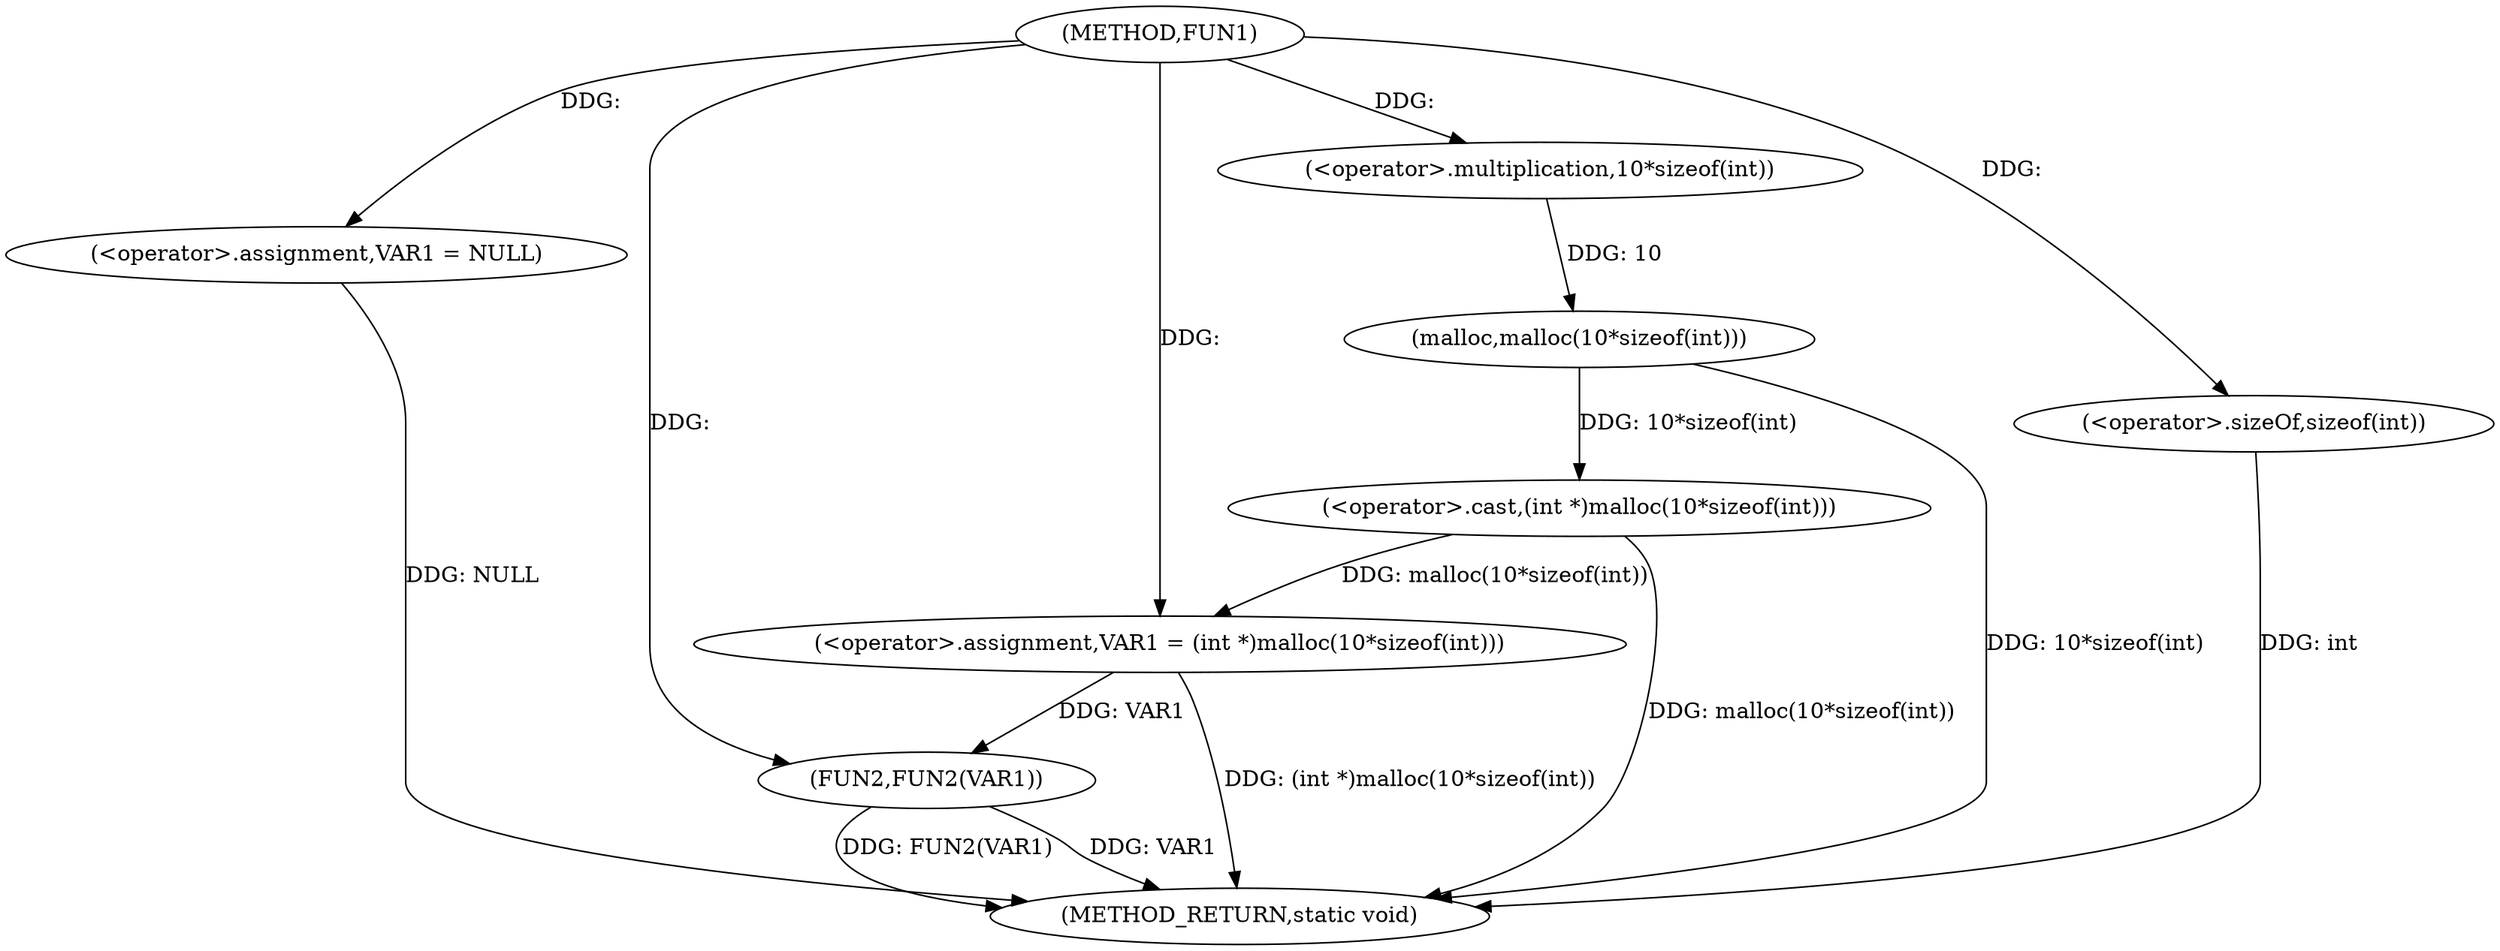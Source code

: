 digraph FUN1 {  
"1000100" [label = "(METHOD,FUN1)" ]
"1000117" [label = "(METHOD_RETURN,static void)" ]
"1000103" [label = "(<operator>.assignment,VAR1 = NULL)" ]
"1000106" [label = "(<operator>.assignment,VAR1 = (int *)malloc(10*sizeof(int)))" ]
"1000108" [label = "(<operator>.cast,(int *)malloc(10*sizeof(int)))" ]
"1000110" [label = "(malloc,malloc(10*sizeof(int)))" ]
"1000111" [label = "(<operator>.multiplication,10*sizeof(int))" ]
"1000113" [label = "(<operator>.sizeOf,sizeof(int))" ]
"1000115" [label = "(FUN2,FUN2(VAR1))" ]
  "1000106" -> "1000117"  [ label = "DDG: (int *)malloc(10*sizeof(int))"] 
  "1000103" -> "1000117"  [ label = "DDG: NULL"] 
  "1000113" -> "1000117"  [ label = "DDG: int"] 
  "1000115" -> "1000117"  [ label = "DDG: FUN2(VAR1)"] 
  "1000108" -> "1000117"  [ label = "DDG: malloc(10*sizeof(int))"] 
  "1000110" -> "1000117"  [ label = "DDG: 10*sizeof(int)"] 
  "1000115" -> "1000117"  [ label = "DDG: VAR1"] 
  "1000100" -> "1000103"  [ label = "DDG: "] 
  "1000108" -> "1000106"  [ label = "DDG: malloc(10*sizeof(int))"] 
  "1000100" -> "1000106"  [ label = "DDG: "] 
  "1000110" -> "1000108"  [ label = "DDG: 10*sizeof(int)"] 
  "1000111" -> "1000110"  [ label = "DDG: 10"] 
  "1000100" -> "1000111"  [ label = "DDG: "] 
  "1000100" -> "1000113"  [ label = "DDG: "] 
  "1000106" -> "1000115"  [ label = "DDG: VAR1"] 
  "1000100" -> "1000115"  [ label = "DDG: "] 
}
